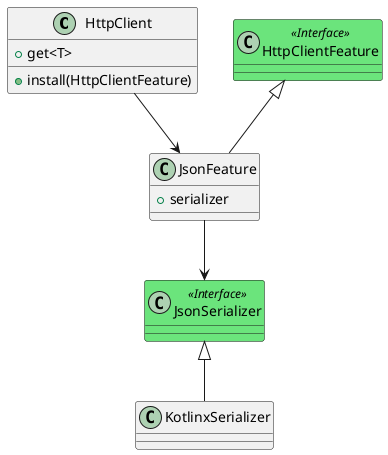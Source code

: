 @startuml

'left to right direction
top to bottom direction

skinparam class  {
  BackgroundColor<<Interface>> #6be47c
}

class HttpClient {
  +install(HttpClientFeature)
  +get<T>
}

class HttpClientFeature <<Interface>>
class JsonSerializer <<Interface>>

class JsonFeature extends HttpClientFeature {
  +serializer
}

class KotlinxSerializer extends JsonSerializer {
}

JsonFeature --> JsonSerializer
HttpClient --> JsonFeature
@enduml
